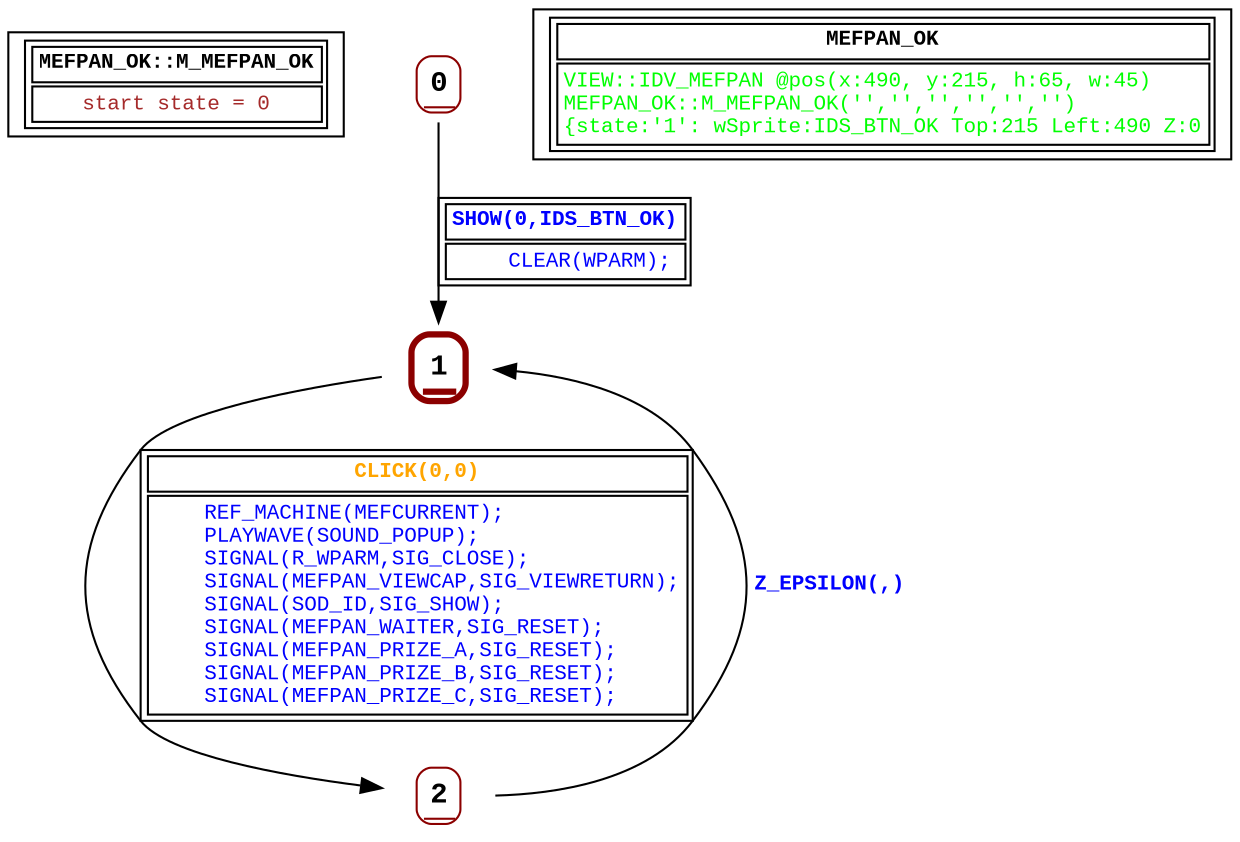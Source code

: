 digraph Automaton {
 fontname="Courier New"
	node [shape=oval, fontname="Courier New"];
	filename[shape = record, fontsize=10, label=< <table border="1"><tr><td><b>MEFPAN_OK::M_MEFPAN_OK<br align="left"/></b></td></tr>
<tr><td><font point-size="10" color ="brown">start state = 0<br align="left"/></font></td></tr></table>>
];
	0[shape = none, fontsize=14, label=< <table border="1" color="darkred" style="rounded"><tr><td sides="b"><b>0<br align="left"/></b></td></tr>
</table>>];
"0" -> "1" [fontcolor=blue,fontsize=10,fontname="Courier New", label=< <table border="1"><tr><td><b>SHOW(0,IDS_BTN_OK)<br align="left"/></b></td></tr>
<tr><td><font point-size="10" color ="blue">    CLEAR(WPARM);<br align="left"/></font></td></tr></table>>
];
	1[shape = none, fontsize=14, label=< <table border="3" color="darkred" style="rounded"><tr><td sides="b"><b>1<br align="left"/></b></td></tr>
</table>>];
"1" -> "2" [fontcolor=orange,fontsize=10,fontname="Courier New", label=< <table border="1"><tr><td><b>CLICK(0,0)<br align="left"/></b></td></tr>
<tr><td><font point-size="10" color ="blue">    REF_MACHINE(MEFCURRENT);<br align="left"/>    PLAYWAVE(SOUND_POPUP);<br align="left"/>    SIGNAL(R_WPARM,SIG_CLOSE);<br align="left"/>    SIGNAL(MEFPAN_VIEWCAP,SIG_VIEWRETURN);<br align="left"/>    SIGNAL(SOD_ID,SIG_SHOW);<br align="left"/>    SIGNAL(MEFPAN_WAITER,SIG_RESET);<br align="left"/>    SIGNAL(MEFPAN_PRIZE_A,SIG_RESET);<br align="left"/>    SIGNAL(MEFPAN_PRIZE_B,SIG_RESET);<br align="left"/>    SIGNAL(MEFPAN_PRIZE_C,SIG_RESET);<br align="left"/></font></td></tr></table>>
];
	2[shape = none, fontsize=14, label=< <table border="1" color="darkred" style="rounded"><tr><td sides="b"><b>2<br align="left"/></b></td></tr>
</table>>];
"2" -> "1" [fontcolor=blue,fontsize=10,fontname="Courier New", label=< <table border="0"><tr><td><b>Z_EPSILON(,)<br align="left"/></b></td></tr>
</table>>
];
	status[shape = record, fontsize=10, label=< <table border="1"><tr><td><b>MEFPAN_OK<br align="left"/></b></td></tr>
<tr><td><font point-size="10" color ="green">VIEW::IDV_MEFPAN @pos(x:490, y:215, h:65, w:45)<br align="left"/>MEFPAN_OK::M_MEFPAN_OK(&apos;&apos;,&apos;&apos;,&apos;&apos;,&apos;&apos;,&apos;&apos;,&apos;&apos;)<br align="left"/>			&#123;state:&apos;1&apos;: wSprite:IDS_BTN_OK Top:215 Left:490 Z:0<br align="left"/></font></td></tr></table>>
];
}
